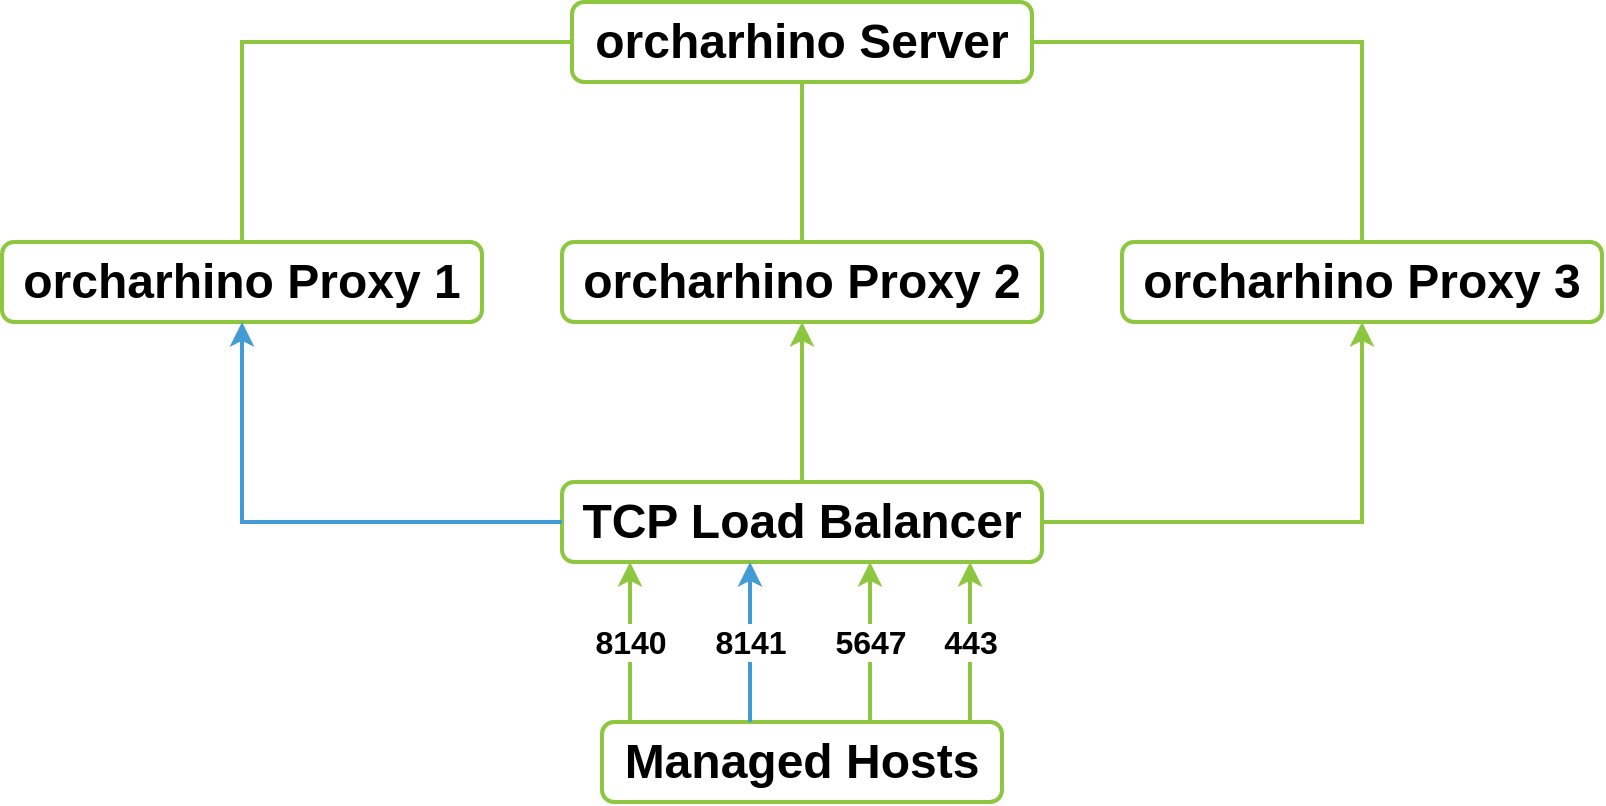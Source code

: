 <mxfile version="21.1.6" type="device">
  <diagram name="Page-1" id="7NqsEdOKnt6puUPz8ZZ4">
    <mxGraphModel dx="3184" dy="795" grid="1" gridSize="10" guides="1" tooltips="1" connect="1" arrows="1" fold="1" page="1" pageScale="1" pageWidth="900" pageHeight="1600" math="0" shadow="0">
      <root>
        <mxCell id="0" />
        <mxCell id="1" parent="0" />
        <mxCell id="Y6tP95EpHtXouHt9-1tt-1" value="orcharhino Server" style="rounded=1;whiteSpace=wrap;html=1;strokeWidth=2;strokeColor=#8dc63f;fontSize=24;fontStyle=1;fontColor=#000000;" vertex="1" parent="1">
          <mxGeometry x="-615" y="40" width="230" height="40" as="geometry" />
        </mxCell>
        <mxCell id="Y6tP95EpHtXouHt9-1tt-3" value="orcharhino Proxy 3" style="rounded=1;whiteSpace=wrap;html=1;strokeWidth=2;strokeColor=#8dc63f;fontSize=24;fontStyle=1;fontColor=#000000;" vertex="1" parent="1">
          <mxGeometry x="-340" y="160" width="240" height="40" as="geometry" />
        </mxCell>
        <mxCell id="Y6tP95EpHtXouHt9-1tt-4" value="orcharhino Proxy 2" style="rounded=1;whiteSpace=wrap;html=1;strokeWidth=2;strokeColor=#8dc63f;fontSize=24;fontStyle=1;fontColor=#000000;" vertex="1" parent="1">
          <mxGeometry x="-620" y="160" width="240" height="40" as="geometry" />
        </mxCell>
        <mxCell id="Y6tP95EpHtXouHt9-1tt-5" value="orcharhino Proxy 1" style="rounded=1;whiteSpace=wrap;html=1;strokeWidth=2;strokeColor=#8dc63f;fontSize=24;fontStyle=1;fontColor=#000000;" vertex="1" parent="1">
          <mxGeometry x="-900" y="160" width="240" height="40" as="geometry" />
        </mxCell>
        <mxCell id="Y6tP95EpHtXouHt9-1tt-6" value="" style="endArrow=none;html=1;rounded=0;strokeWidth=2;strokeColor=#8dc63f;fontColor=#000000;" edge="1" parent="1" source="Y6tP95EpHtXouHt9-1tt-1" target="Y6tP95EpHtXouHt9-1tt-5">
          <mxGeometry width="50" height="50" relative="1" as="geometry">
            <mxPoint x="-440" y="360" as="sourcePoint" />
            <mxPoint x="-390" y="310" as="targetPoint" />
            <Array as="points">
              <mxPoint x="-780" y="60" />
            </Array>
          </mxGeometry>
        </mxCell>
        <mxCell id="Y6tP95EpHtXouHt9-1tt-7" value="" style="endArrow=none;html=1;rounded=0;strokeWidth=2;strokeColor=#8dc63f;fontColor=#000000;" edge="1" parent="1" source="Y6tP95EpHtXouHt9-1tt-1" target="Y6tP95EpHtXouHt9-1tt-4">
          <mxGeometry width="50" height="50" relative="1" as="geometry">
            <mxPoint x="-430" y="370" as="sourcePoint" />
            <mxPoint x="-380" y="320" as="targetPoint" />
          </mxGeometry>
        </mxCell>
        <mxCell id="Y6tP95EpHtXouHt9-1tt-8" value="" style="endArrow=none;html=1;rounded=0;strokeWidth=2;strokeColor=#8dc63f;fontColor=#000000;" edge="1" parent="1" source="Y6tP95EpHtXouHt9-1tt-1" target="Y6tP95EpHtXouHt9-1tt-3">
          <mxGeometry width="50" height="50" relative="1" as="geometry">
            <mxPoint x="-420" y="380" as="sourcePoint" />
            <mxPoint x="-370" y="330" as="targetPoint" />
            <Array as="points">
              <mxPoint x="-220" y="60" />
            </Array>
          </mxGeometry>
        </mxCell>
        <mxCell id="Y6tP95EpHtXouHt9-1tt-9" value="TCP Load Balancer" style="rounded=1;whiteSpace=wrap;html=1;strokeWidth=2;strokeColor=#8dc63f;fontSize=24;fontStyle=1;fontColor=#000000;" vertex="1" parent="1">
          <mxGeometry x="-620" y="280" width="240" height="40" as="geometry" />
        </mxCell>
        <mxCell id="Y6tP95EpHtXouHt9-1tt-10" value="Managed Hosts" style="rounded=1;whiteSpace=wrap;html=1;strokeWidth=2;strokeColor=#8dc63f;fontSize=24;fontStyle=1;fontColor=#000000;" vertex="1" parent="1">
          <mxGeometry x="-600" y="400" width="200" height="40" as="geometry" />
        </mxCell>
        <mxCell id="Y6tP95EpHtXouHt9-1tt-12" value="" style="endArrow=classic;html=1;rounded=0;strokeWidth=2;strokeColor=#8dc63f;fontColor=#000000;" edge="1" parent="1" source="Y6tP95EpHtXouHt9-1tt-9" target="Y6tP95EpHtXouHt9-1tt-4">
          <mxGeometry width="50" height="50" relative="1" as="geometry">
            <mxPoint x="-440" y="360" as="sourcePoint" />
            <mxPoint x="-390" y="310" as="targetPoint" />
          </mxGeometry>
        </mxCell>
        <mxCell id="Y6tP95EpHtXouHt9-1tt-13" value="" style="endArrow=classic;html=1;rounded=0;strokeWidth=2;strokeColor=#439bd6;fontColor=#000000;" edge="1" parent="1" source="Y6tP95EpHtXouHt9-1tt-9" target="Y6tP95EpHtXouHt9-1tt-5">
          <mxGeometry width="50" height="50" relative="1" as="geometry">
            <mxPoint x="-560" y="250" as="sourcePoint" />
            <mxPoint x="-380" y="320" as="targetPoint" />
            <Array as="points">
              <mxPoint x="-780" y="300" />
            </Array>
          </mxGeometry>
        </mxCell>
        <mxCell id="Y6tP95EpHtXouHt9-1tt-18" value="8140" style="endArrow=classic;html=1;rounded=0;strokeWidth=2;strokeColor=#8dc63f;fontSize=16;fontColor=#000000;fontStyle=1" edge="1" parent="1">
          <mxGeometry width="50" height="50" relative="1" as="geometry">
            <mxPoint x="-586" y="400" as="sourcePoint" />
            <mxPoint x="-586" y="320" as="targetPoint" />
          </mxGeometry>
        </mxCell>
        <mxCell id="Y6tP95EpHtXouHt9-1tt-19" value="8141" style="endArrow=classic;html=1;rounded=0;strokeWidth=2;strokeColor=#439bd6;fontSize=16;fontColor=#000000;fontStyle=1" edge="1" parent="1">
          <mxGeometry width="50" height="50" relative="1" as="geometry">
            <mxPoint x="-526" y="400" as="sourcePoint" />
            <mxPoint x="-526" y="320" as="targetPoint" />
          </mxGeometry>
        </mxCell>
        <mxCell id="Y6tP95EpHtXouHt9-1tt-20" value="5647" style="endArrow=classic;html=1;rounded=0;strokeWidth=2;strokeColor=#8dc63f;fontSize=16;fontColor=#000000;fontStyle=1" edge="1" parent="1">
          <mxGeometry width="50" height="50" relative="1" as="geometry">
            <mxPoint x="-466" y="400" as="sourcePoint" />
            <mxPoint x="-466" y="320" as="targetPoint" />
          </mxGeometry>
        </mxCell>
        <mxCell id="Y6tP95EpHtXouHt9-1tt-21" value="443" style="endArrow=classic;html=1;rounded=0;strokeWidth=2;strokeColor=#8dc63f;fontSize=16;fontColor=#000000;fontStyle=1" edge="1" parent="1">
          <mxGeometry width="50" height="50" relative="1" as="geometry">
            <mxPoint x="-416" y="400" as="sourcePoint" />
            <mxPoint x="-416" y="320" as="targetPoint" />
          </mxGeometry>
        </mxCell>
        <mxCell id="Y6tP95EpHtXouHt9-1tt-23" value="" style="endArrow=classic;html=1;rounded=0;strokeWidth=2;strokeColor=#8dc63f;fontColor=#000000;" edge="1" parent="1" source="Y6tP95EpHtXouHt9-1tt-9" target="Y6tP95EpHtXouHt9-1tt-3">
          <mxGeometry width="50" height="50" relative="1" as="geometry">
            <mxPoint x="-310" y="370" as="sourcePoint" />
            <mxPoint x="-310" y="290" as="targetPoint" />
            <Array as="points">
              <mxPoint x="-220" y="300" />
            </Array>
          </mxGeometry>
        </mxCell>
      </root>
    </mxGraphModel>
  </diagram>
</mxfile>
